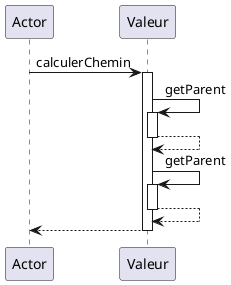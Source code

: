 @startuml
participant Actor
Actor -> Valeur : calculerChemin
activate Valeur
Valeur -> Valeur : getParent
activate Valeur
Valeur --> Valeur
deactivate Valeur
Valeur -> Valeur : getParent
activate Valeur
Valeur --> Valeur
deactivate Valeur
return
@enduml